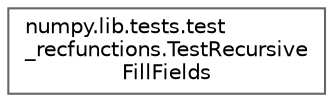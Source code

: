 digraph "Graphical Class Hierarchy"
{
 // LATEX_PDF_SIZE
  bgcolor="transparent";
  edge [fontname=Helvetica,fontsize=10,labelfontname=Helvetica,labelfontsize=10];
  node [fontname=Helvetica,fontsize=10,shape=box,height=0.2,width=0.4];
  rankdir="LR";
  Node0 [id="Node000000",label="numpy.lib.tests.test\l_recfunctions.TestRecursive\lFillFields",height=0.2,width=0.4,color="grey40", fillcolor="white", style="filled",URL="$d3/d6d/classnumpy_1_1lib_1_1tests_1_1test__recfunctions_1_1TestRecursiveFillFields.html",tooltip=" "];
}
